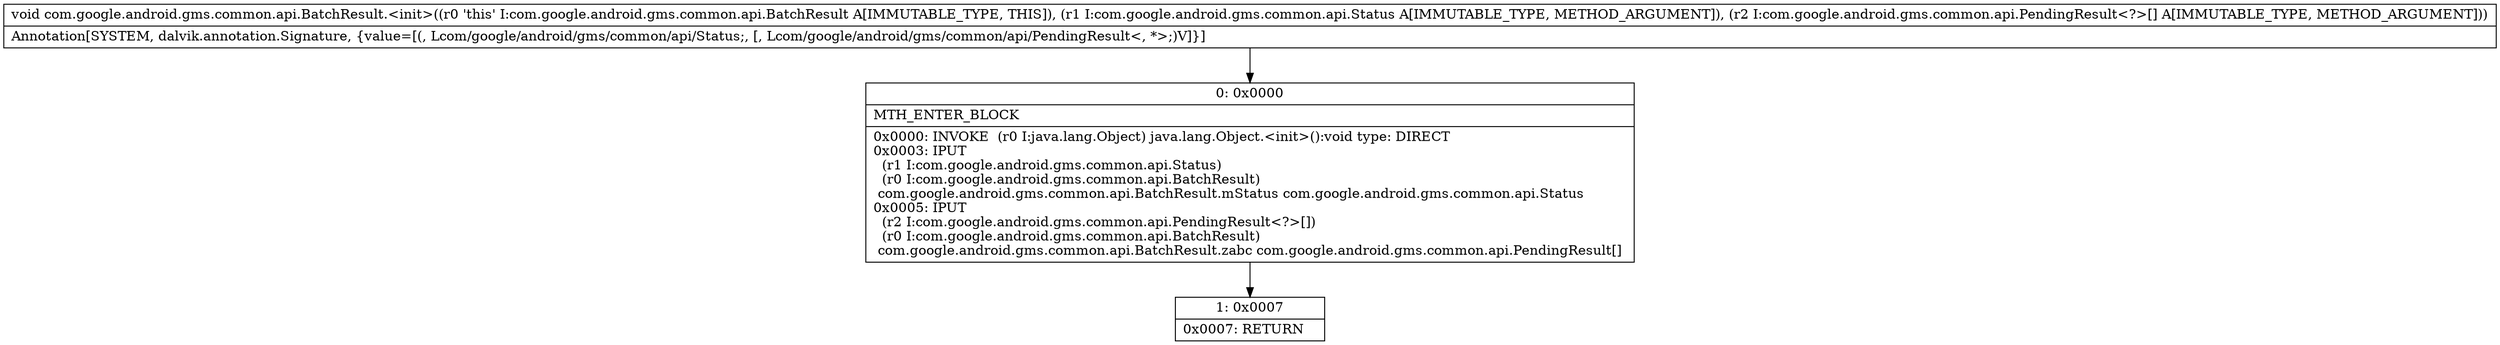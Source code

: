 digraph "CFG forcom.google.android.gms.common.api.BatchResult.\<init\>(Lcom\/google\/android\/gms\/common\/api\/Status;[Lcom\/google\/android\/gms\/common\/api\/PendingResult;)V" {
Node_0 [shape=record,label="{0\:\ 0x0000|MTH_ENTER_BLOCK\l|0x0000: INVOKE  (r0 I:java.lang.Object) java.lang.Object.\<init\>():void type: DIRECT \l0x0003: IPUT  \l  (r1 I:com.google.android.gms.common.api.Status)\l  (r0 I:com.google.android.gms.common.api.BatchResult)\l com.google.android.gms.common.api.BatchResult.mStatus com.google.android.gms.common.api.Status \l0x0005: IPUT  \l  (r2 I:com.google.android.gms.common.api.PendingResult\<?\>[])\l  (r0 I:com.google.android.gms.common.api.BatchResult)\l com.google.android.gms.common.api.BatchResult.zabc com.google.android.gms.common.api.PendingResult[] \l}"];
Node_1 [shape=record,label="{1\:\ 0x0007|0x0007: RETURN   \l}"];
MethodNode[shape=record,label="{void com.google.android.gms.common.api.BatchResult.\<init\>((r0 'this' I:com.google.android.gms.common.api.BatchResult A[IMMUTABLE_TYPE, THIS]), (r1 I:com.google.android.gms.common.api.Status A[IMMUTABLE_TYPE, METHOD_ARGUMENT]), (r2 I:com.google.android.gms.common.api.PendingResult\<?\>[] A[IMMUTABLE_TYPE, METHOD_ARGUMENT]))  | Annotation[SYSTEM, dalvik.annotation.Signature, \{value=[(, Lcom\/google\/android\/gms\/common\/api\/Status;, [, Lcom\/google\/android\/gms\/common\/api\/PendingResult\<, *\>;)V]\}]\l}"];
MethodNode -> Node_0;
Node_0 -> Node_1;
}

